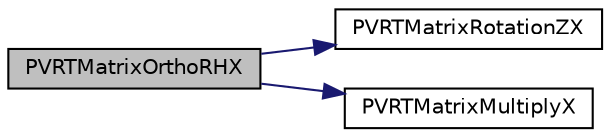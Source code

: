 digraph "PVRTMatrixOrthoRHX"
{
  edge [fontname="Helvetica",fontsize="10",labelfontname="Helvetica",labelfontsize="10"];
  node [fontname="Helvetica",fontsize="10",shape=record];
  rankdir="LR";
  Node1 [label="PVRTMatrixOrthoRHX",height=0.2,width=0.4,color="black", fillcolor="grey75", style="filled", fontcolor="black"];
  Node1 -> Node2 [color="midnightblue",fontsize="10",style="solid",fontname="Helvetica"];
  Node2 [label="PVRTMatrixRotationZX",height=0.2,width=0.4,color="black", fillcolor="white", style="filled",URL="$_p_v_r_t_matrix_8h.html#af8dd4fb55692a605bb7d3197c8d8f66b"];
  Node1 -> Node3 [color="midnightblue",fontsize="10",style="solid",fontname="Helvetica"];
  Node3 [label="PVRTMatrixMultiplyX",height=0.2,width=0.4,color="black", fillcolor="white", style="filled",URL="$_p_v_r_t_matrix_8h.html#a30b7d712629ad8f52063773d99efbb55"];
}

